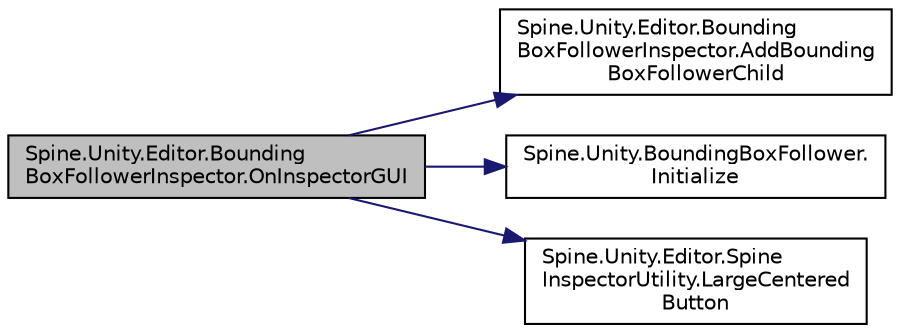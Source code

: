 digraph "Spine.Unity.Editor.BoundingBoxFollowerInspector.OnInspectorGUI"
{
 // LATEX_PDF_SIZE
  edge [fontname="Helvetica",fontsize="10",labelfontname="Helvetica",labelfontsize="10"];
  node [fontname="Helvetica",fontsize="10",shape=record];
  rankdir="LR";
  Node1 [label="Spine.Unity.Editor.Bounding\lBoxFollowerInspector.OnInspectorGUI",height=0.2,width=0.4,color="black", fillcolor="grey75", style="filled", fontcolor="black",tooltip=" "];
  Node1 -> Node2 [color="midnightblue",fontsize="10",style="solid",fontname="Helvetica"];
  Node2 [label="Spine.Unity.Editor.Bounding\lBoxFollowerInspector.AddBounding\lBoxFollowerChild",height=0.2,width=0.4,color="black", fillcolor="white", style="filled",URL="$class_spine_1_1_unity_1_1_editor_1_1_bounding_box_follower_inspector.html#a061a368f11913085a0a958359919a7f0",tooltip=" "];
  Node1 -> Node3 [color="midnightblue",fontsize="10",style="solid",fontname="Helvetica"];
  Node3 [label="Spine.Unity.BoundingBoxFollower.\lInitialize",height=0.2,width=0.4,color="black", fillcolor="white", style="filled",URL="$class_spine_1_1_unity_1_1_bounding_box_follower.html#a6ba3bb70a58ca9977e1d0dfb512286fb",tooltip="Initialize and instantiate the BoundingBoxFollower colliders. This is method checks if the BoundingBo..."];
  Node1 -> Node4 [color="midnightblue",fontsize="10",style="solid",fontname="Helvetica"];
  Node4 [label="Spine.Unity.Editor.Spine\lInspectorUtility.LargeCentered\lButton",height=0.2,width=0.4,color="black", fillcolor="white", style="filled",URL="$class_spine_1_1_unity_1_1_editor_1_1_spine_inspector_utility.html#ab0e8f41c9e384ffb71babec60e822f81",tooltip=" "];
}
